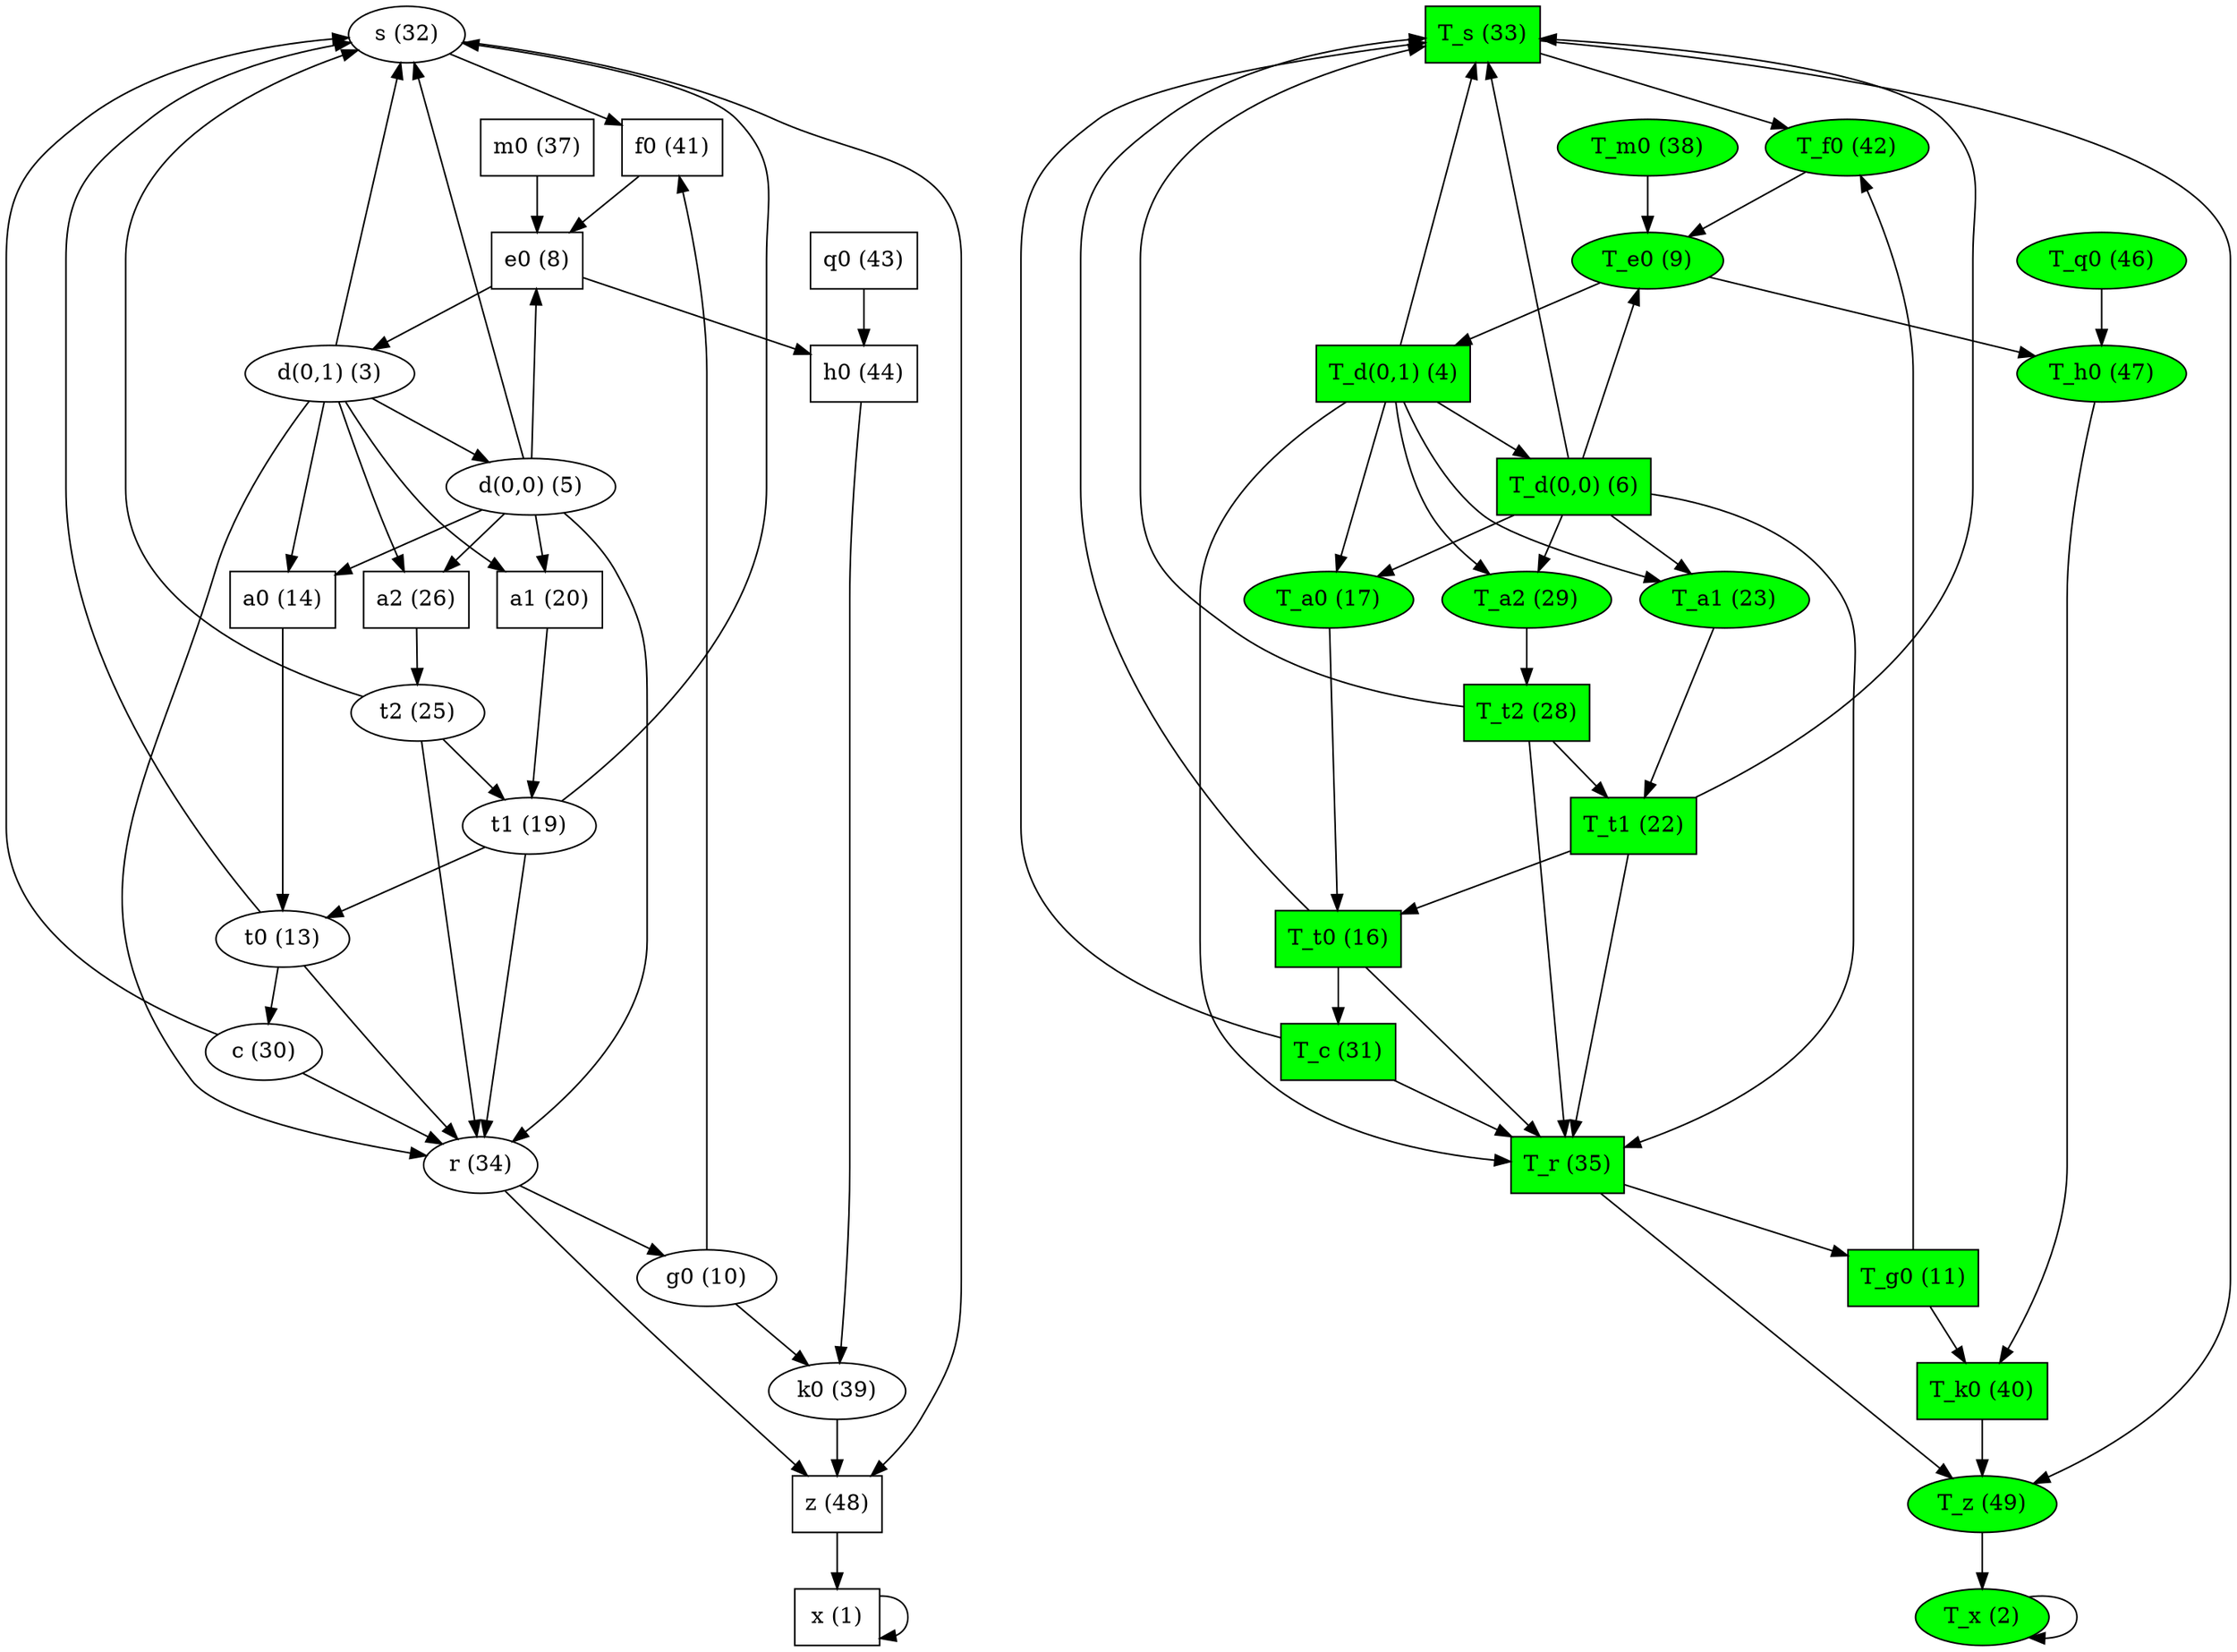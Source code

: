 digraph G { 
"x"[label="\N (1)", color=black, shape=polygon ]
"x"->"x"
"T_x"[label="\N (2)" , style=filled, fillcolor=green ]
"T_x"->"T_x"
"s"[label="\N (32)" , color=black ]
"s"->"z"
"s"->"f0"
"T_s"[label="\N (33)", fillcolor=green, style=filled, shape=polygon ]
"T_s"->"T_z"
"T_s"->"T_f0"
"z"[label="\N (48)", color=black, shape=polygon ]
"z"->"x"
"T_z"[label="\N (49)" , style=filled, fillcolor=green ]
"T_z"->"T_x"
"f0"[label="\N (41)", color=black, shape=polygon ]
"f0"->"e0"
"T_f0"[label="\N (42)" , style=filled, fillcolor=green ]
"T_f0"->"T_e0"
"c"[label="\N (30)" , color=black ]
"c"->"s"
"c"->"r"
"T_c"[label="\N (31)", fillcolor=green, style=filled, shape=polygon ]
"T_c"->"T_s"
"T_c"->"T_r"
"r"[label="\N (34)" , color=black ]
"r"->"z"
"r"->"g0"
"T_r"[label="\N (35)", fillcolor=green, style=filled, shape=polygon ]
"T_r"->"T_z"
"T_r"->"T_g0"
"g0"[label="\N (10)" , color=black ]
"g0"->"f0"
"g0"->"k0"
"T_g0"[label="\N (11)", fillcolor=green, style=filled, shape=polygon ]
"T_g0"->"T_f0"
"T_g0"->"T_k0"
"a0"[label="\N (14)", color=black, shape=polygon ]
"a0"->"t0"
"T_a0"[label="\N (17)" , style=filled, fillcolor=green ]
"T_a0"->"T_t0"
"t0"[label="\N (13)" , color=black ]
"t0"->"s"
"t0"->"c"
"t0"->"r"
"T_t0"[label="\N (16)", fillcolor=green, style=filled, shape=polygon ]
"T_t0"->"T_s"
"T_t0"->"T_c"
"T_t0"->"T_r"
"a1"[label="\N (20)", color=black, shape=polygon ]
"a1"->"t1"
"T_a1"[label="\N (23)" , style=filled, fillcolor=green ]
"T_a1"->"T_t1"
"t1"[label="\N (19)" , color=black ]
"t1"->"s"
"t1"->"r"
"t1"->"t0"
"T_t1"[label="\N (22)", fillcolor=green, style=filled, shape=polygon ]
"T_t1"->"T_s"
"T_t1"->"T_r"
"T_t1"->"T_t0"
"a2"[label="\N (26)", color=black, shape=polygon ]
"a2"->"t2"
"T_a2"[label="\N (29)" , style=filled, fillcolor=green ]
"T_a2"->"T_t2"
"t2"[label="\N (25)" , color=black ]
"t2"->"s"
"t2"->"r"
"t2"->"t1"
"T_t2"[label="\N (28)", fillcolor=green, style=filled, shape=polygon ]
"T_t2"->"T_s"
"T_t2"->"T_r"
"T_t2"->"T_t1"
"d(0,1)"[label="\N (3)" , color=black ]
"d(0,1)"->"s"
"d(0,1)"->"r"
"d(0,1)"->"a0"
"d(0,1)"->"a1"
"d(0,1)"->"a2"
"d(0,1)"->"d(0,0)"
"T_d(0,1)"[label="\N (4)", fillcolor=green, style=filled, shape=polygon ]
"T_d(0,1)"->"T_s"
"T_d(0,1)"->"T_r"
"T_d(0,1)"->"T_a0"
"T_d(0,1)"->"T_a1"
"T_d(0,1)"->"T_a2"
"T_d(0,1)"->"T_d(0,0)"
"d(0,0)"[label="\N (5)" , color=black ]
"d(0,0)"->"s"
"d(0,0)"->"r"
"d(0,0)"->"a0"
"d(0,0)"->"a1"
"d(0,0)"->"a2"
"d(0,0)"->"e0"
"T_d(0,0)"[label="\N (6)", fillcolor=green, style=filled, shape=polygon ]
"T_d(0,0)"->"T_s"
"T_d(0,0)"->"T_r"
"T_d(0,0)"->"T_a0"
"T_d(0,0)"->"T_a1"
"T_d(0,0)"->"T_a2"
"T_d(0,0)"->"T_e0"
"e0"[label="\N (8)", color=black, shape=polygon ]
"e0"->"d(0,1)"
"e0"->"h0"
"T_e0"[label="\N (9)" , style=filled, fillcolor=green ]
"T_e0"->"T_d(0,1)"
"T_e0"->"T_h0"
"h0"[label="\N (44)", color=black, shape=polygon ]
"h0"->"k0"
"T_h0"[label="\N (47)" , style=filled, fillcolor=green ]
"T_h0"->"T_k0"
"m0"[label="\N (37)", color=black, shape=polygon ]
"m0"->"e0"
"T_m0"[label="\N (38)" , style=filled, fillcolor=green ]
"T_m0"->"T_e0"
"q0"[label="\N (43)", color=black, shape=polygon ]
"q0"->"h0"
"T_q0"[label="\N (46)" , style=filled, fillcolor=green ]
"T_q0"->"T_h0"
"k0"[label="\N (39)" , color=black ]
"k0"->"z"
"T_k0"[label="\N (40)", fillcolor=green, style=filled, shape=polygon ]
"T_k0"->"T_z"
}
